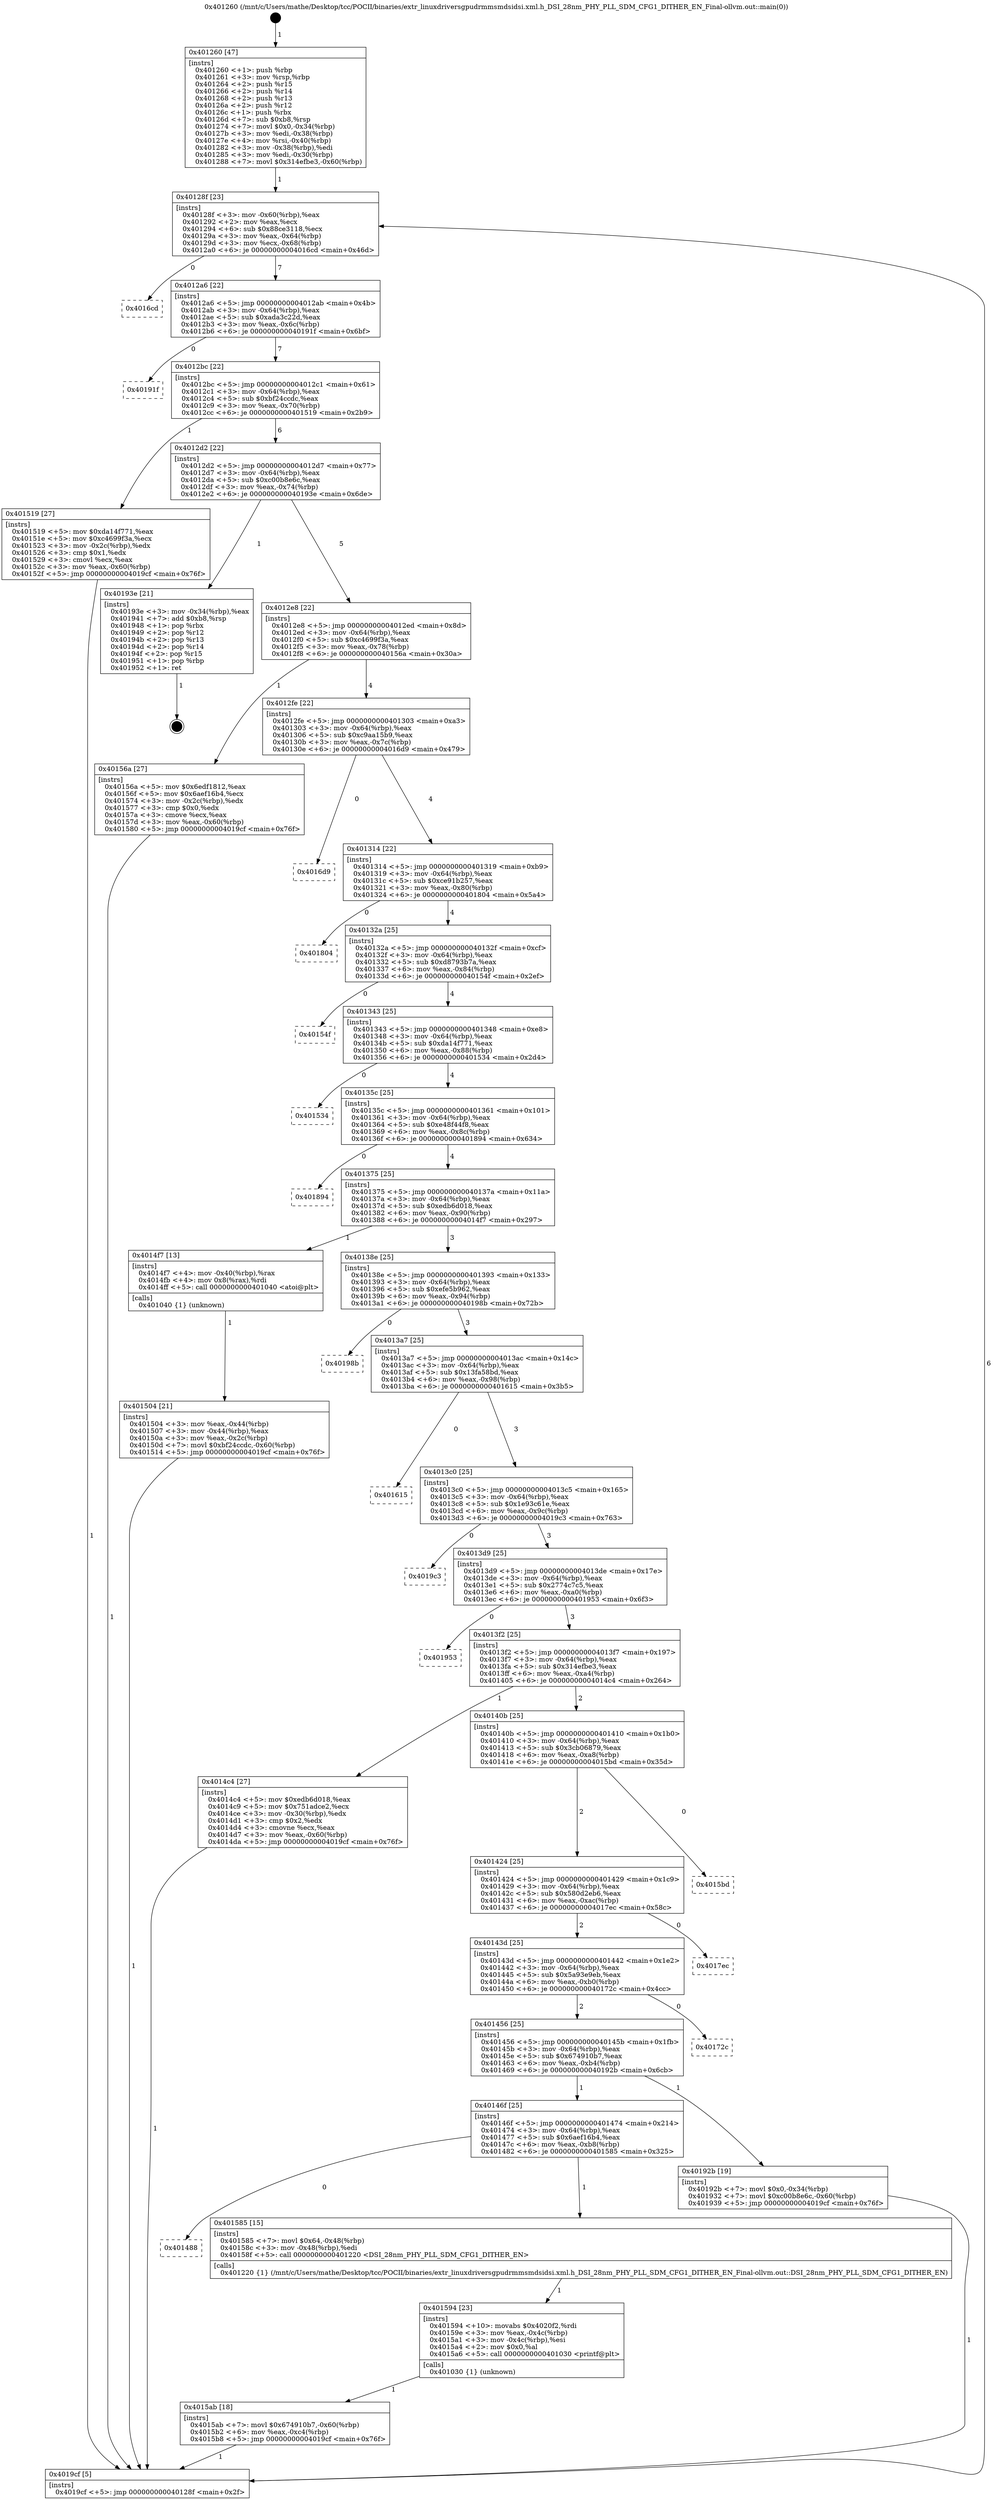 digraph "0x401260" {
  label = "0x401260 (/mnt/c/Users/mathe/Desktop/tcc/POCII/binaries/extr_linuxdriversgpudrmmsmdsidsi.xml.h_DSI_28nm_PHY_PLL_SDM_CFG1_DITHER_EN_Final-ollvm.out::main(0))"
  labelloc = "t"
  node[shape=record]

  Entry [label="",width=0.3,height=0.3,shape=circle,fillcolor=black,style=filled]
  "0x40128f" [label="{
     0x40128f [23]\l
     | [instrs]\l
     &nbsp;&nbsp;0x40128f \<+3\>: mov -0x60(%rbp),%eax\l
     &nbsp;&nbsp;0x401292 \<+2\>: mov %eax,%ecx\l
     &nbsp;&nbsp;0x401294 \<+6\>: sub $0x88ce3118,%ecx\l
     &nbsp;&nbsp;0x40129a \<+3\>: mov %eax,-0x64(%rbp)\l
     &nbsp;&nbsp;0x40129d \<+3\>: mov %ecx,-0x68(%rbp)\l
     &nbsp;&nbsp;0x4012a0 \<+6\>: je 00000000004016cd \<main+0x46d\>\l
  }"]
  "0x4016cd" [label="{
     0x4016cd\l
  }", style=dashed]
  "0x4012a6" [label="{
     0x4012a6 [22]\l
     | [instrs]\l
     &nbsp;&nbsp;0x4012a6 \<+5\>: jmp 00000000004012ab \<main+0x4b\>\l
     &nbsp;&nbsp;0x4012ab \<+3\>: mov -0x64(%rbp),%eax\l
     &nbsp;&nbsp;0x4012ae \<+5\>: sub $0xada3c22d,%eax\l
     &nbsp;&nbsp;0x4012b3 \<+3\>: mov %eax,-0x6c(%rbp)\l
     &nbsp;&nbsp;0x4012b6 \<+6\>: je 000000000040191f \<main+0x6bf\>\l
  }"]
  Exit [label="",width=0.3,height=0.3,shape=circle,fillcolor=black,style=filled,peripheries=2]
  "0x40191f" [label="{
     0x40191f\l
  }", style=dashed]
  "0x4012bc" [label="{
     0x4012bc [22]\l
     | [instrs]\l
     &nbsp;&nbsp;0x4012bc \<+5\>: jmp 00000000004012c1 \<main+0x61\>\l
     &nbsp;&nbsp;0x4012c1 \<+3\>: mov -0x64(%rbp),%eax\l
     &nbsp;&nbsp;0x4012c4 \<+5\>: sub $0xbf24ccdc,%eax\l
     &nbsp;&nbsp;0x4012c9 \<+3\>: mov %eax,-0x70(%rbp)\l
     &nbsp;&nbsp;0x4012cc \<+6\>: je 0000000000401519 \<main+0x2b9\>\l
  }"]
  "0x4015ab" [label="{
     0x4015ab [18]\l
     | [instrs]\l
     &nbsp;&nbsp;0x4015ab \<+7\>: movl $0x674910b7,-0x60(%rbp)\l
     &nbsp;&nbsp;0x4015b2 \<+6\>: mov %eax,-0xc4(%rbp)\l
     &nbsp;&nbsp;0x4015b8 \<+5\>: jmp 00000000004019cf \<main+0x76f\>\l
  }"]
  "0x401519" [label="{
     0x401519 [27]\l
     | [instrs]\l
     &nbsp;&nbsp;0x401519 \<+5\>: mov $0xda14f771,%eax\l
     &nbsp;&nbsp;0x40151e \<+5\>: mov $0xc4699f3a,%ecx\l
     &nbsp;&nbsp;0x401523 \<+3\>: mov -0x2c(%rbp),%edx\l
     &nbsp;&nbsp;0x401526 \<+3\>: cmp $0x1,%edx\l
     &nbsp;&nbsp;0x401529 \<+3\>: cmovl %ecx,%eax\l
     &nbsp;&nbsp;0x40152c \<+3\>: mov %eax,-0x60(%rbp)\l
     &nbsp;&nbsp;0x40152f \<+5\>: jmp 00000000004019cf \<main+0x76f\>\l
  }"]
  "0x4012d2" [label="{
     0x4012d2 [22]\l
     | [instrs]\l
     &nbsp;&nbsp;0x4012d2 \<+5\>: jmp 00000000004012d7 \<main+0x77\>\l
     &nbsp;&nbsp;0x4012d7 \<+3\>: mov -0x64(%rbp),%eax\l
     &nbsp;&nbsp;0x4012da \<+5\>: sub $0xc00b8e6c,%eax\l
     &nbsp;&nbsp;0x4012df \<+3\>: mov %eax,-0x74(%rbp)\l
     &nbsp;&nbsp;0x4012e2 \<+6\>: je 000000000040193e \<main+0x6de\>\l
  }"]
  "0x401594" [label="{
     0x401594 [23]\l
     | [instrs]\l
     &nbsp;&nbsp;0x401594 \<+10\>: movabs $0x4020f2,%rdi\l
     &nbsp;&nbsp;0x40159e \<+3\>: mov %eax,-0x4c(%rbp)\l
     &nbsp;&nbsp;0x4015a1 \<+3\>: mov -0x4c(%rbp),%esi\l
     &nbsp;&nbsp;0x4015a4 \<+2\>: mov $0x0,%al\l
     &nbsp;&nbsp;0x4015a6 \<+5\>: call 0000000000401030 \<printf@plt\>\l
     | [calls]\l
     &nbsp;&nbsp;0x401030 \{1\} (unknown)\l
  }"]
  "0x40193e" [label="{
     0x40193e [21]\l
     | [instrs]\l
     &nbsp;&nbsp;0x40193e \<+3\>: mov -0x34(%rbp),%eax\l
     &nbsp;&nbsp;0x401941 \<+7\>: add $0xb8,%rsp\l
     &nbsp;&nbsp;0x401948 \<+1\>: pop %rbx\l
     &nbsp;&nbsp;0x401949 \<+2\>: pop %r12\l
     &nbsp;&nbsp;0x40194b \<+2\>: pop %r13\l
     &nbsp;&nbsp;0x40194d \<+2\>: pop %r14\l
     &nbsp;&nbsp;0x40194f \<+2\>: pop %r15\l
     &nbsp;&nbsp;0x401951 \<+1\>: pop %rbp\l
     &nbsp;&nbsp;0x401952 \<+1\>: ret\l
  }"]
  "0x4012e8" [label="{
     0x4012e8 [22]\l
     | [instrs]\l
     &nbsp;&nbsp;0x4012e8 \<+5\>: jmp 00000000004012ed \<main+0x8d\>\l
     &nbsp;&nbsp;0x4012ed \<+3\>: mov -0x64(%rbp),%eax\l
     &nbsp;&nbsp;0x4012f0 \<+5\>: sub $0xc4699f3a,%eax\l
     &nbsp;&nbsp;0x4012f5 \<+3\>: mov %eax,-0x78(%rbp)\l
     &nbsp;&nbsp;0x4012f8 \<+6\>: je 000000000040156a \<main+0x30a\>\l
  }"]
  "0x401488" [label="{
     0x401488\l
  }", style=dashed]
  "0x40156a" [label="{
     0x40156a [27]\l
     | [instrs]\l
     &nbsp;&nbsp;0x40156a \<+5\>: mov $0x6edf1812,%eax\l
     &nbsp;&nbsp;0x40156f \<+5\>: mov $0x6aef16b4,%ecx\l
     &nbsp;&nbsp;0x401574 \<+3\>: mov -0x2c(%rbp),%edx\l
     &nbsp;&nbsp;0x401577 \<+3\>: cmp $0x0,%edx\l
     &nbsp;&nbsp;0x40157a \<+3\>: cmove %ecx,%eax\l
     &nbsp;&nbsp;0x40157d \<+3\>: mov %eax,-0x60(%rbp)\l
     &nbsp;&nbsp;0x401580 \<+5\>: jmp 00000000004019cf \<main+0x76f\>\l
  }"]
  "0x4012fe" [label="{
     0x4012fe [22]\l
     | [instrs]\l
     &nbsp;&nbsp;0x4012fe \<+5\>: jmp 0000000000401303 \<main+0xa3\>\l
     &nbsp;&nbsp;0x401303 \<+3\>: mov -0x64(%rbp),%eax\l
     &nbsp;&nbsp;0x401306 \<+5\>: sub $0xc9aa15b9,%eax\l
     &nbsp;&nbsp;0x40130b \<+3\>: mov %eax,-0x7c(%rbp)\l
     &nbsp;&nbsp;0x40130e \<+6\>: je 00000000004016d9 \<main+0x479\>\l
  }"]
  "0x401585" [label="{
     0x401585 [15]\l
     | [instrs]\l
     &nbsp;&nbsp;0x401585 \<+7\>: movl $0x64,-0x48(%rbp)\l
     &nbsp;&nbsp;0x40158c \<+3\>: mov -0x48(%rbp),%edi\l
     &nbsp;&nbsp;0x40158f \<+5\>: call 0000000000401220 \<DSI_28nm_PHY_PLL_SDM_CFG1_DITHER_EN\>\l
     | [calls]\l
     &nbsp;&nbsp;0x401220 \{1\} (/mnt/c/Users/mathe/Desktop/tcc/POCII/binaries/extr_linuxdriversgpudrmmsmdsidsi.xml.h_DSI_28nm_PHY_PLL_SDM_CFG1_DITHER_EN_Final-ollvm.out::DSI_28nm_PHY_PLL_SDM_CFG1_DITHER_EN)\l
  }"]
  "0x4016d9" [label="{
     0x4016d9\l
  }", style=dashed]
  "0x401314" [label="{
     0x401314 [22]\l
     | [instrs]\l
     &nbsp;&nbsp;0x401314 \<+5\>: jmp 0000000000401319 \<main+0xb9\>\l
     &nbsp;&nbsp;0x401319 \<+3\>: mov -0x64(%rbp),%eax\l
     &nbsp;&nbsp;0x40131c \<+5\>: sub $0xce91b257,%eax\l
     &nbsp;&nbsp;0x401321 \<+3\>: mov %eax,-0x80(%rbp)\l
     &nbsp;&nbsp;0x401324 \<+6\>: je 0000000000401804 \<main+0x5a4\>\l
  }"]
  "0x40146f" [label="{
     0x40146f [25]\l
     | [instrs]\l
     &nbsp;&nbsp;0x40146f \<+5\>: jmp 0000000000401474 \<main+0x214\>\l
     &nbsp;&nbsp;0x401474 \<+3\>: mov -0x64(%rbp),%eax\l
     &nbsp;&nbsp;0x401477 \<+5\>: sub $0x6aef16b4,%eax\l
     &nbsp;&nbsp;0x40147c \<+6\>: mov %eax,-0xb8(%rbp)\l
     &nbsp;&nbsp;0x401482 \<+6\>: je 0000000000401585 \<main+0x325\>\l
  }"]
  "0x401804" [label="{
     0x401804\l
  }", style=dashed]
  "0x40132a" [label="{
     0x40132a [25]\l
     | [instrs]\l
     &nbsp;&nbsp;0x40132a \<+5\>: jmp 000000000040132f \<main+0xcf\>\l
     &nbsp;&nbsp;0x40132f \<+3\>: mov -0x64(%rbp),%eax\l
     &nbsp;&nbsp;0x401332 \<+5\>: sub $0xd8793b7a,%eax\l
     &nbsp;&nbsp;0x401337 \<+6\>: mov %eax,-0x84(%rbp)\l
     &nbsp;&nbsp;0x40133d \<+6\>: je 000000000040154f \<main+0x2ef\>\l
  }"]
  "0x40192b" [label="{
     0x40192b [19]\l
     | [instrs]\l
     &nbsp;&nbsp;0x40192b \<+7\>: movl $0x0,-0x34(%rbp)\l
     &nbsp;&nbsp;0x401932 \<+7\>: movl $0xc00b8e6c,-0x60(%rbp)\l
     &nbsp;&nbsp;0x401939 \<+5\>: jmp 00000000004019cf \<main+0x76f\>\l
  }"]
  "0x40154f" [label="{
     0x40154f\l
  }", style=dashed]
  "0x401343" [label="{
     0x401343 [25]\l
     | [instrs]\l
     &nbsp;&nbsp;0x401343 \<+5\>: jmp 0000000000401348 \<main+0xe8\>\l
     &nbsp;&nbsp;0x401348 \<+3\>: mov -0x64(%rbp),%eax\l
     &nbsp;&nbsp;0x40134b \<+5\>: sub $0xda14f771,%eax\l
     &nbsp;&nbsp;0x401350 \<+6\>: mov %eax,-0x88(%rbp)\l
     &nbsp;&nbsp;0x401356 \<+6\>: je 0000000000401534 \<main+0x2d4\>\l
  }"]
  "0x401456" [label="{
     0x401456 [25]\l
     | [instrs]\l
     &nbsp;&nbsp;0x401456 \<+5\>: jmp 000000000040145b \<main+0x1fb\>\l
     &nbsp;&nbsp;0x40145b \<+3\>: mov -0x64(%rbp),%eax\l
     &nbsp;&nbsp;0x40145e \<+5\>: sub $0x674910b7,%eax\l
     &nbsp;&nbsp;0x401463 \<+6\>: mov %eax,-0xb4(%rbp)\l
     &nbsp;&nbsp;0x401469 \<+6\>: je 000000000040192b \<main+0x6cb\>\l
  }"]
  "0x401534" [label="{
     0x401534\l
  }", style=dashed]
  "0x40135c" [label="{
     0x40135c [25]\l
     | [instrs]\l
     &nbsp;&nbsp;0x40135c \<+5\>: jmp 0000000000401361 \<main+0x101\>\l
     &nbsp;&nbsp;0x401361 \<+3\>: mov -0x64(%rbp),%eax\l
     &nbsp;&nbsp;0x401364 \<+5\>: sub $0xe48f44f8,%eax\l
     &nbsp;&nbsp;0x401369 \<+6\>: mov %eax,-0x8c(%rbp)\l
     &nbsp;&nbsp;0x40136f \<+6\>: je 0000000000401894 \<main+0x634\>\l
  }"]
  "0x40172c" [label="{
     0x40172c\l
  }", style=dashed]
  "0x401894" [label="{
     0x401894\l
  }", style=dashed]
  "0x401375" [label="{
     0x401375 [25]\l
     | [instrs]\l
     &nbsp;&nbsp;0x401375 \<+5\>: jmp 000000000040137a \<main+0x11a\>\l
     &nbsp;&nbsp;0x40137a \<+3\>: mov -0x64(%rbp),%eax\l
     &nbsp;&nbsp;0x40137d \<+5\>: sub $0xedb6d018,%eax\l
     &nbsp;&nbsp;0x401382 \<+6\>: mov %eax,-0x90(%rbp)\l
     &nbsp;&nbsp;0x401388 \<+6\>: je 00000000004014f7 \<main+0x297\>\l
  }"]
  "0x40143d" [label="{
     0x40143d [25]\l
     | [instrs]\l
     &nbsp;&nbsp;0x40143d \<+5\>: jmp 0000000000401442 \<main+0x1e2\>\l
     &nbsp;&nbsp;0x401442 \<+3\>: mov -0x64(%rbp),%eax\l
     &nbsp;&nbsp;0x401445 \<+5\>: sub $0x5a93e9eb,%eax\l
     &nbsp;&nbsp;0x40144a \<+6\>: mov %eax,-0xb0(%rbp)\l
     &nbsp;&nbsp;0x401450 \<+6\>: je 000000000040172c \<main+0x4cc\>\l
  }"]
  "0x4014f7" [label="{
     0x4014f7 [13]\l
     | [instrs]\l
     &nbsp;&nbsp;0x4014f7 \<+4\>: mov -0x40(%rbp),%rax\l
     &nbsp;&nbsp;0x4014fb \<+4\>: mov 0x8(%rax),%rdi\l
     &nbsp;&nbsp;0x4014ff \<+5\>: call 0000000000401040 \<atoi@plt\>\l
     | [calls]\l
     &nbsp;&nbsp;0x401040 \{1\} (unknown)\l
  }"]
  "0x40138e" [label="{
     0x40138e [25]\l
     | [instrs]\l
     &nbsp;&nbsp;0x40138e \<+5\>: jmp 0000000000401393 \<main+0x133\>\l
     &nbsp;&nbsp;0x401393 \<+3\>: mov -0x64(%rbp),%eax\l
     &nbsp;&nbsp;0x401396 \<+5\>: sub $0xefe5b962,%eax\l
     &nbsp;&nbsp;0x40139b \<+6\>: mov %eax,-0x94(%rbp)\l
     &nbsp;&nbsp;0x4013a1 \<+6\>: je 000000000040198b \<main+0x72b\>\l
  }"]
  "0x4017ec" [label="{
     0x4017ec\l
  }", style=dashed]
  "0x40198b" [label="{
     0x40198b\l
  }", style=dashed]
  "0x4013a7" [label="{
     0x4013a7 [25]\l
     | [instrs]\l
     &nbsp;&nbsp;0x4013a7 \<+5\>: jmp 00000000004013ac \<main+0x14c\>\l
     &nbsp;&nbsp;0x4013ac \<+3\>: mov -0x64(%rbp),%eax\l
     &nbsp;&nbsp;0x4013af \<+5\>: sub $0x13fa58bd,%eax\l
     &nbsp;&nbsp;0x4013b4 \<+6\>: mov %eax,-0x98(%rbp)\l
     &nbsp;&nbsp;0x4013ba \<+6\>: je 0000000000401615 \<main+0x3b5\>\l
  }"]
  "0x401424" [label="{
     0x401424 [25]\l
     | [instrs]\l
     &nbsp;&nbsp;0x401424 \<+5\>: jmp 0000000000401429 \<main+0x1c9\>\l
     &nbsp;&nbsp;0x401429 \<+3\>: mov -0x64(%rbp),%eax\l
     &nbsp;&nbsp;0x40142c \<+5\>: sub $0x580d2eb6,%eax\l
     &nbsp;&nbsp;0x401431 \<+6\>: mov %eax,-0xac(%rbp)\l
     &nbsp;&nbsp;0x401437 \<+6\>: je 00000000004017ec \<main+0x58c\>\l
  }"]
  "0x401615" [label="{
     0x401615\l
  }", style=dashed]
  "0x4013c0" [label="{
     0x4013c0 [25]\l
     | [instrs]\l
     &nbsp;&nbsp;0x4013c0 \<+5\>: jmp 00000000004013c5 \<main+0x165\>\l
     &nbsp;&nbsp;0x4013c5 \<+3\>: mov -0x64(%rbp),%eax\l
     &nbsp;&nbsp;0x4013c8 \<+5\>: sub $0x1e93c61e,%eax\l
     &nbsp;&nbsp;0x4013cd \<+6\>: mov %eax,-0x9c(%rbp)\l
     &nbsp;&nbsp;0x4013d3 \<+6\>: je 00000000004019c3 \<main+0x763\>\l
  }"]
  "0x4015bd" [label="{
     0x4015bd\l
  }", style=dashed]
  "0x4019c3" [label="{
     0x4019c3\l
  }", style=dashed]
  "0x4013d9" [label="{
     0x4013d9 [25]\l
     | [instrs]\l
     &nbsp;&nbsp;0x4013d9 \<+5\>: jmp 00000000004013de \<main+0x17e\>\l
     &nbsp;&nbsp;0x4013de \<+3\>: mov -0x64(%rbp),%eax\l
     &nbsp;&nbsp;0x4013e1 \<+5\>: sub $0x2774c7c5,%eax\l
     &nbsp;&nbsp;0x4013e6 \<+6\>: mov %eax,-0xa0(%rbp)\l
     &nbsp;&nbsp;0x4013ec \<+6\>: je 0000000000401953 \<main+0x6f3\>\l
  }"]
  "0x401504" [label="{
     0x401504 [21]\l
     | [instrs]\l
     &nbsp;&nbsp;0x401504 \<+3\>: mov %eax,-0x44(%rbp)\l
     &nbsp;&nbsp;0x401507 \<+3\>: mov -0x44(%rbp),%eax\l
     &nbsp;&nbsp;0x40150a \<+3\>: mov %eax,-0x2c(%rbp)\l
     &nbsp;&nbsp;0x40150d \<+7\>: movl $0xbf24ccdc,-0x60(%rbp)\l
     &nbsp;&nbsp;0x401514 \<+5\>: jmp 00000000004019cf \<main+0x76f\>\l
  }"]
  "0x401953" [label="{
     0x401953\l
  }", style=dashed]
  "0x4013f2" [label="{
     0x4013f2 [25]\l
     | [instrs]\l
     &nbsp;&nbsp;0x4013f2 \<+5\>: jmp 00000000004013f7 \<main+0x197\>\l
     &nbsp;&nbsp;0x4013f7 \<+3\>: mov -0x64(%rbp),%eax\l
     &nbsp;&nbsp;0x4013fa \<+5\>: sub $0x314efbe3,%eax\l
     &nbsp;&nbsp;0x4013ff \<+6\>: mov %eax,-0xa4(%rbp)\l
     &nbsp;&nbsp;0x401405 \<+6\>: je 00000000004014c4 \<main+0x264\>\l
  }"]
  "0x401260" [label="{
     0x401260 [47]\l
     | [instrs]\l
     &nbsp;&nbsp;0x401260 \<+1\>: push %rbp\l
     &nbsp;&nbsp;0x401261 \<+3\>: mov %rsp,%rbp\l
     &nbsp;&nbsp;0x401264 \<+2\>: push %r15\l
     &nbsp;&nbsp;0x401266 \<+2\>: push %r14\l
     &nbsp;&nbsp;0x401268 \<+2\>: push %r13\l
     &nbsp;&nbsp;0x40126a \<+2\>: push %r12\l
     &nbsp;&nbsp;0x40126c \<+1\>: push %rbx\l
     &nbsp;&nbsp;0x40126d \<+7\>: sub $0xb8,%rsp\l
     &nbsp;&nbsp;0x401274 \<+7\>: movl $0x0,-0x34(%rbp)\l
     &nbsp;&nbsp;0x40127b \<+3\>: mov %edi,-0x38(%rbp)\l
     &nbsp;&nbsp;0x40127e \<+4\>: mov %rsi,-0x40(%rbp)\l
     &nbsp;&nbsp;0x401282 \<+3\>: mov -0x38(%rbp),%edi\l
     &nbsp;&nbsp;0x401285 \<+3\>: mov %edi,-0x30(%rbp)\l
     &nbsp;&nbsp;0x401288 \<+7\>: movl $0x314efbe3,-0x60(%rbp)\l
  }"]
  "0x4014c4" [label="{
     0x4014c4 [27]\l
     | [instrs]\l
     &nbsp;&nbsp;0x4014c4 \<+5\>: mov $0xedb6d018,%eax\l
     &nbsp;&nbsp;0x4014c9 \<+5\>: mov $0x751adce2,%ecx\l
     &nbsp;&nbsp;0x4014ce \<+3\>: mov -0x30(%rbp),%edx\l
     &nbsp;&nbsp;0x4014d1 \<+3\>: cmp $0x2,%edx\l
     &nbsp;&nbsp;0x4014d4 \<+3\>: cmovne %ecx,%eax\l
     &nbsp;&nbsp;0x4014d7 \<+3\>: mov %eax,-0x60(%rbp)\l
     &nbsp;&nbsp;0x4014da \<+5\>: jmp 00000000004019cf \<main+0x76f\>\l
  }"]
  "0x40140b" [label="{
     0x40140b [25]\l
     | [instrs]\l
     &nbsp;&nbsp;0x40140b \<+5\>: jmp 0000000000401410 \<main+0x1b0\>\l
     &nbsp;&nbsp;0x401410 \<+3\>: mov -0x64(%rbp),%eax\l
     &nbsp;&nbsp;0x401413 \<+5\>: sub $0x3cb06879,%eax\l
     &nbsp;&nbsp;0x401418 \<+6\>: mov %eax,-0xa8(%rbp)\l
     &nbsp;&nbsp;0x40141e \<+6\>: je 00000000004015bd \<main+0x35d\>\l
  }"]
  "0x4019cf" [label="{
     0x4019cf [5]\l
     | [instrs]\l
     &nbsp;&nbsp;0x4019cf \<+5\>: jmp 000000000040128f \<main+0x2f\>\l
  }"]
  Entry -> "0x401260" [label=" 1"]
  "0x40128f" -> "0x4016cd" [label=" 0"]
  "0x40128f" -> "0x4012a6" [label=" 7"]
  "0x40193e" -> Exit [label=" 1"]
  "0x4012a6" -> "0x40191f" [label=" 0"]
  "0x4012a6" -> "0x4012bc" [label=" 7"]
  "0x40192b" -> "0x4019cf" [label=" 1"]
  "0x4012bc" -> "0x401519" [label=" 1"]
  "0x4012bc" -> "0x4012d2" [label=" 6"]
  "0x4015ab" -> "0x4019cf" [label=" 1"]
  "0x4012d2" -> "0x40193e" [label=" 1"]
  "0x4012d2" -> "0x4012e8" [label=" 5"]
  "0x401594" -> "0x4015ab" [label=" 1"]
  "0x4012e8" -> "0x40156a" [label=" 1"]
  "0x4012e8" -> "0x4012fe" [label=" 4"]
  "0x401585" -> "0x401594" [label=" 1"]
  "0x4012fe" -> "0x4016d9" [label=" 0"]
  "0x4012fe" -> "0x401314" [label=" 4"]
  "0x40146f" -> "0x401488" [label=" 0"]
  "0x401314" -> "0x401804" [label=" 0"]
  "0x401314" -> "0x40132a" [label=" 4"]
  "0x40146f" -> "0x401585" [label=" 1"]
  "0x40132a" -> "0x40154f" [label=" 0"]
  "0x40132a" -> "0x401343" [label=" 4"]
  "0x401456" -> "0x40146f" [label=" 1"]
  "0x401343" -> "0x401534" [label=" 0"]
  "0x401343" -> "0x40135c" [label=" 4"]
  "0x401456" -> "0x40192b" [label=" 1"]
  "0x40135c" -> "0x401894" [label=" 0"]
  "0x40135c" -> "0x401375" [label=" 4"]
  "0x40143d" -> "0x401456" [label=" 2"]
  "0x401375" -> "0x4014f7" [label=" 1"]
  "0x401375" -> "0x40138e" [label=" 3"]
  "0x40143d" -> "0x40172c" [label=" 0"]
  "0x40138e" -> "0x40198b" [label=" 0"]
  "0x40138e" -> "0x4013a7" [label=" 3"]
  "0x401424" -> "0x40143d" [label=" 2"]
  "0x4013a7" -> "0x401615" [label=" 0"]
  "0x4013a7" -> "0x4013c0" [label=" 3"]
  "0x401424" -> "0x4017ec" [label=" 0"]
  "0x4013c0" -> "0x4019c3" [label=" 0"]
  "0x4013c0" -> "0x4013d9" [label=" 3"]
  "0x40140b" -> "0x401424" [label=" 2"]
  "0x4013d9" -> "0x401953" [label=" 0"]
  "0x4013d9" -> "0x4013f2" [label=" 3"]
  "0x40140b" -> "0x4015bd" [label=" 0"]
  "0x4013f2" -> "0x4014c4" [label=" 1"]
  "0x4013f2" -> "0x40140b" [label=" 2"]
  "0x4014c4" -> "0x4019cf" [label=" 1"]
  "0x401260" -> "0x40128f" [label=" 1"]
  "0x4019cf" -> "0x40128f" [label=" 6"]
  "0x4014f7" -> "0x401504" [label=" 1"]
  "0x401504" -> "0x4019cf" [label=" 1"]
  "0x401519" -> "0x4019cf" [label=" 1"]
  "0x40156a" -> "0x4019cf" [label=" 1"]
}
